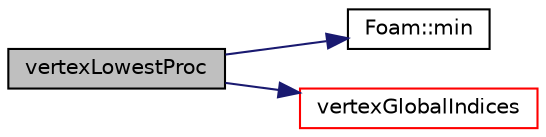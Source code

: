 digraph "vertexLowestProc"
{
  bgcolor="transparent";
  edge [fontname="Helvetica",fontsize="10",labelfontname="Helvetica",labelfontsize="10"];
  node [fontname="Helvetica",fontsize="10",shape=record];
  rankdir="LR";
  Node44 [label="vertexLowestProc",height=0.2,width=0.4,color="black", fillcolor="grey75", style="filled", fontcolor="black"];
  Node44 -> Node45 [color="midnightblue",fontsize="10",style="solid",fontname="Helvetica"];
  Node45 [label="Foam::min",height=0.2,width=0.4,color="black",URL="$a21851.html#a253e112ad2d56d96230ff39ea7f442dc"];
  Node44 -> Node46 [color="midnightblue",fontsize="10",style="solid",fontname="Helvetica"];
  Node46 [label="vertexGlobalIndices",height=0.2,width=0.4,color="red",URL="$a32549.html#a4ffaecdeaad2fba553e7b6d74fcff159",tooltip="Using the globalIndex object, return a list of four (sorted) global. "];
}
